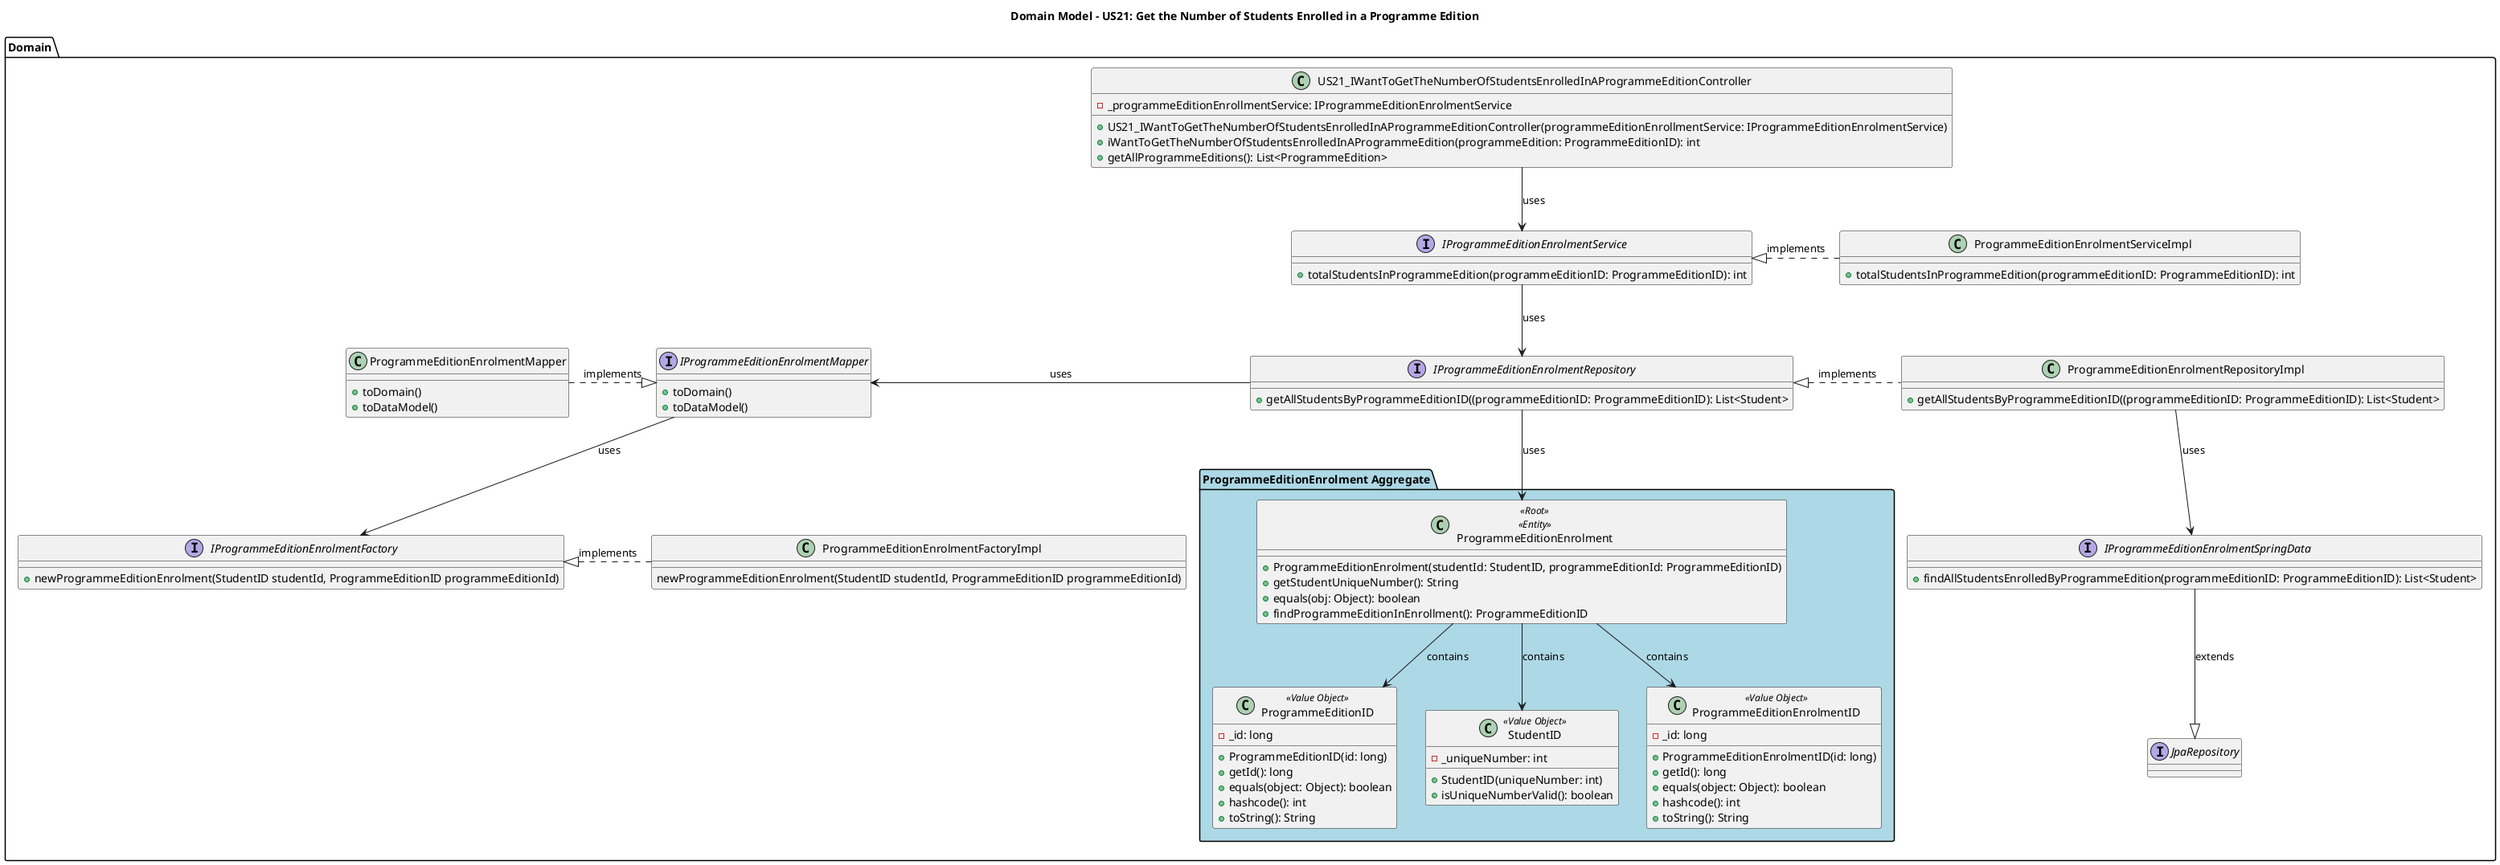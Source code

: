 @startuml DomainModel_US21_Full_Cleaned

title Domain Model - US21: Get the Number of Students Enrolled in a Programme Edition

package "Domain" {

  ' === CONTROLLER ===
  class US21_IWantToGetTheNumberOfStudentsEnrolledInAProgrammeEditionController {
      - _programmeEditionEnrollmentService: IProgrammeEditionEnrolmentService
      + US21_IWantToGetTheNumberOfStudentsEnrolledInAProgrammeEditionController(programmeEditionEnrollmentService: IProgrammeEditionEnrolmentService)
      + iWantToGetTheNumberOfStudentsEnrolledInAProgrammeEdition(programmeEdition: ProgrammeEditionID): int
      + getAllProgrammeEditions(): List<ProgrammeEdition>
  }

  ' === VALUE OBJECTS ===


  ' === AGGREGATE ===
  package "ProgrammeEditionEnrolment Aggregate" #LightBlue {
    class ProgrammeEditionEnrolment <<Root>> <<Entity>> {
        + ProgrammeEditionEnrolment(studentId: StudentID, programmeEditionId: ProgrammeEditionID)
        + getStudentUniqueNumber(): String
        + equals(obj: Object): boolean
        + findProgrammeEditionInEnrollment(): ProgrammeEditionID
    }

    class ProgrammeEditionID <<Value Object>> {
          - _id: long
          + ProgrammeEditionID(id: long)
          + getId(): long
          + equals(object: Object): boolean
          + hashcode(): int
          + toString(): String
      }

      class StudentID <<Value Object>> {
          - _uniqueNumber: int
          + StudentID(uniqueNumber: int)
          + isUniqueNumberValid(): boolean
      }

      class ProgrammeEditionEnrolmentID <<Value Object>> {
          - _id: long
          + ProgrammeEditionEnrolmentID(id: long)
          + getId(): long
          + equals(object: Object): boolean
          + hashcode(): int
          + toString(): String
      }
  }

interface IProgrammeEditionEnrolmentFactory {
 + newProgrammeEditionEnrolment(StudentID studentId, ProgrammeEditionID programmeEditionId)
}

class ProgrammeEditionEnrolmentFactoryImpl {
newProgrammeEditionEnrolment(StudentID studentId, ProgrammeEditionID programmeEditionId)
}


interface IProgrammeEditionEnrolmentRepository {
    + getAllStudentsByProgrammeEditionID((programmeEditionID: ProgrammeEditionID): List<Student>
  }

interface IProgrammeEditionEnrolmentService {
    + totalStudentsInProgrammeEdition(programmeEditionID: ProgrammeEditionID): int
}

class ProgrammeEditionEnrolmentServiceImpl {
    + totalStudentsInProgrammeEdition(programmeEditionID: ProgrammeEditionID): int
}

class ProgrammeEditionEnrolmentRepositoryImpl {
    + getAllStudentsByProgrammeEditionID((programmeEditionID: ProgrammeEditionID): List<Student>
}

interface IProgrammeEditionEnrolmentSpringData {
   + findAllStudentsEnrolledByProgrammeEdition(programmeEditionID: ProgrammeEditionID): List<Student>
}

interface IProgrammeEditionEnrolmentMapper {
    + toDomain()
    + toDataModel()
}

class ProgrammeEditionEnrolmentMapper {
    + toDomain()
    + toDataModel()
}

interface JpaRepository {
}
  ' === RELATIONSHIPS ===
  ProgrammeEditionEnrolment --> ProgrammeEditionID: contains
  ProgrammeEditionEnrolment --> StudentID: contains
  ProgrammeEditionEnrolment --> ProgrammeEditionEnrolmentID: contains

  US21_IWantToGetTheNumberOfStudentsEnrolledInAProgrammeEditionController -down-> IProgrammeEditionEnrolmentService: uses

  IProgrammeEditionEnrolmentRepository <|..right- ProgrammeEditionEnrolmentRepositoryImpl: implements
  ProgrammeEditionEnrolmentServiceImpl -left..|> IProgrammeEditionEnrolmentService: implements
  IProgrammeEditionEnrolmentService -down-> IProgrammeEditionEnrolmentRepository: uses
  IProgrammeEditionEnrolmentRepository --> ProgrammeEditionEnrolment: uses
  ProgrammeEditionEnrolmentRepositoryImpl --> IProgrammeEditionEnrolmentSpringData: uses
  IProgrammeEditionEnrolmentSpringData --|> JpaRepository: extends

  ProgrammeEditionEnrolmentMapper -right..|> IProgrammeEditionEnrolmentMapper: implements
  IProgrammeEditionEnrolmentRepository -left-> IProgrammeEditionEnrolmentMapper: uses

  ProgrammeEditionEnrolmentFactoryImpl -left..|> IProgrammeEditionEnrolmentFactory: implements
  IProgrammeEditionEnrolmentMapper -down-> IProgrammeEditionEnrolmentFactory: uses

}

@enduml
